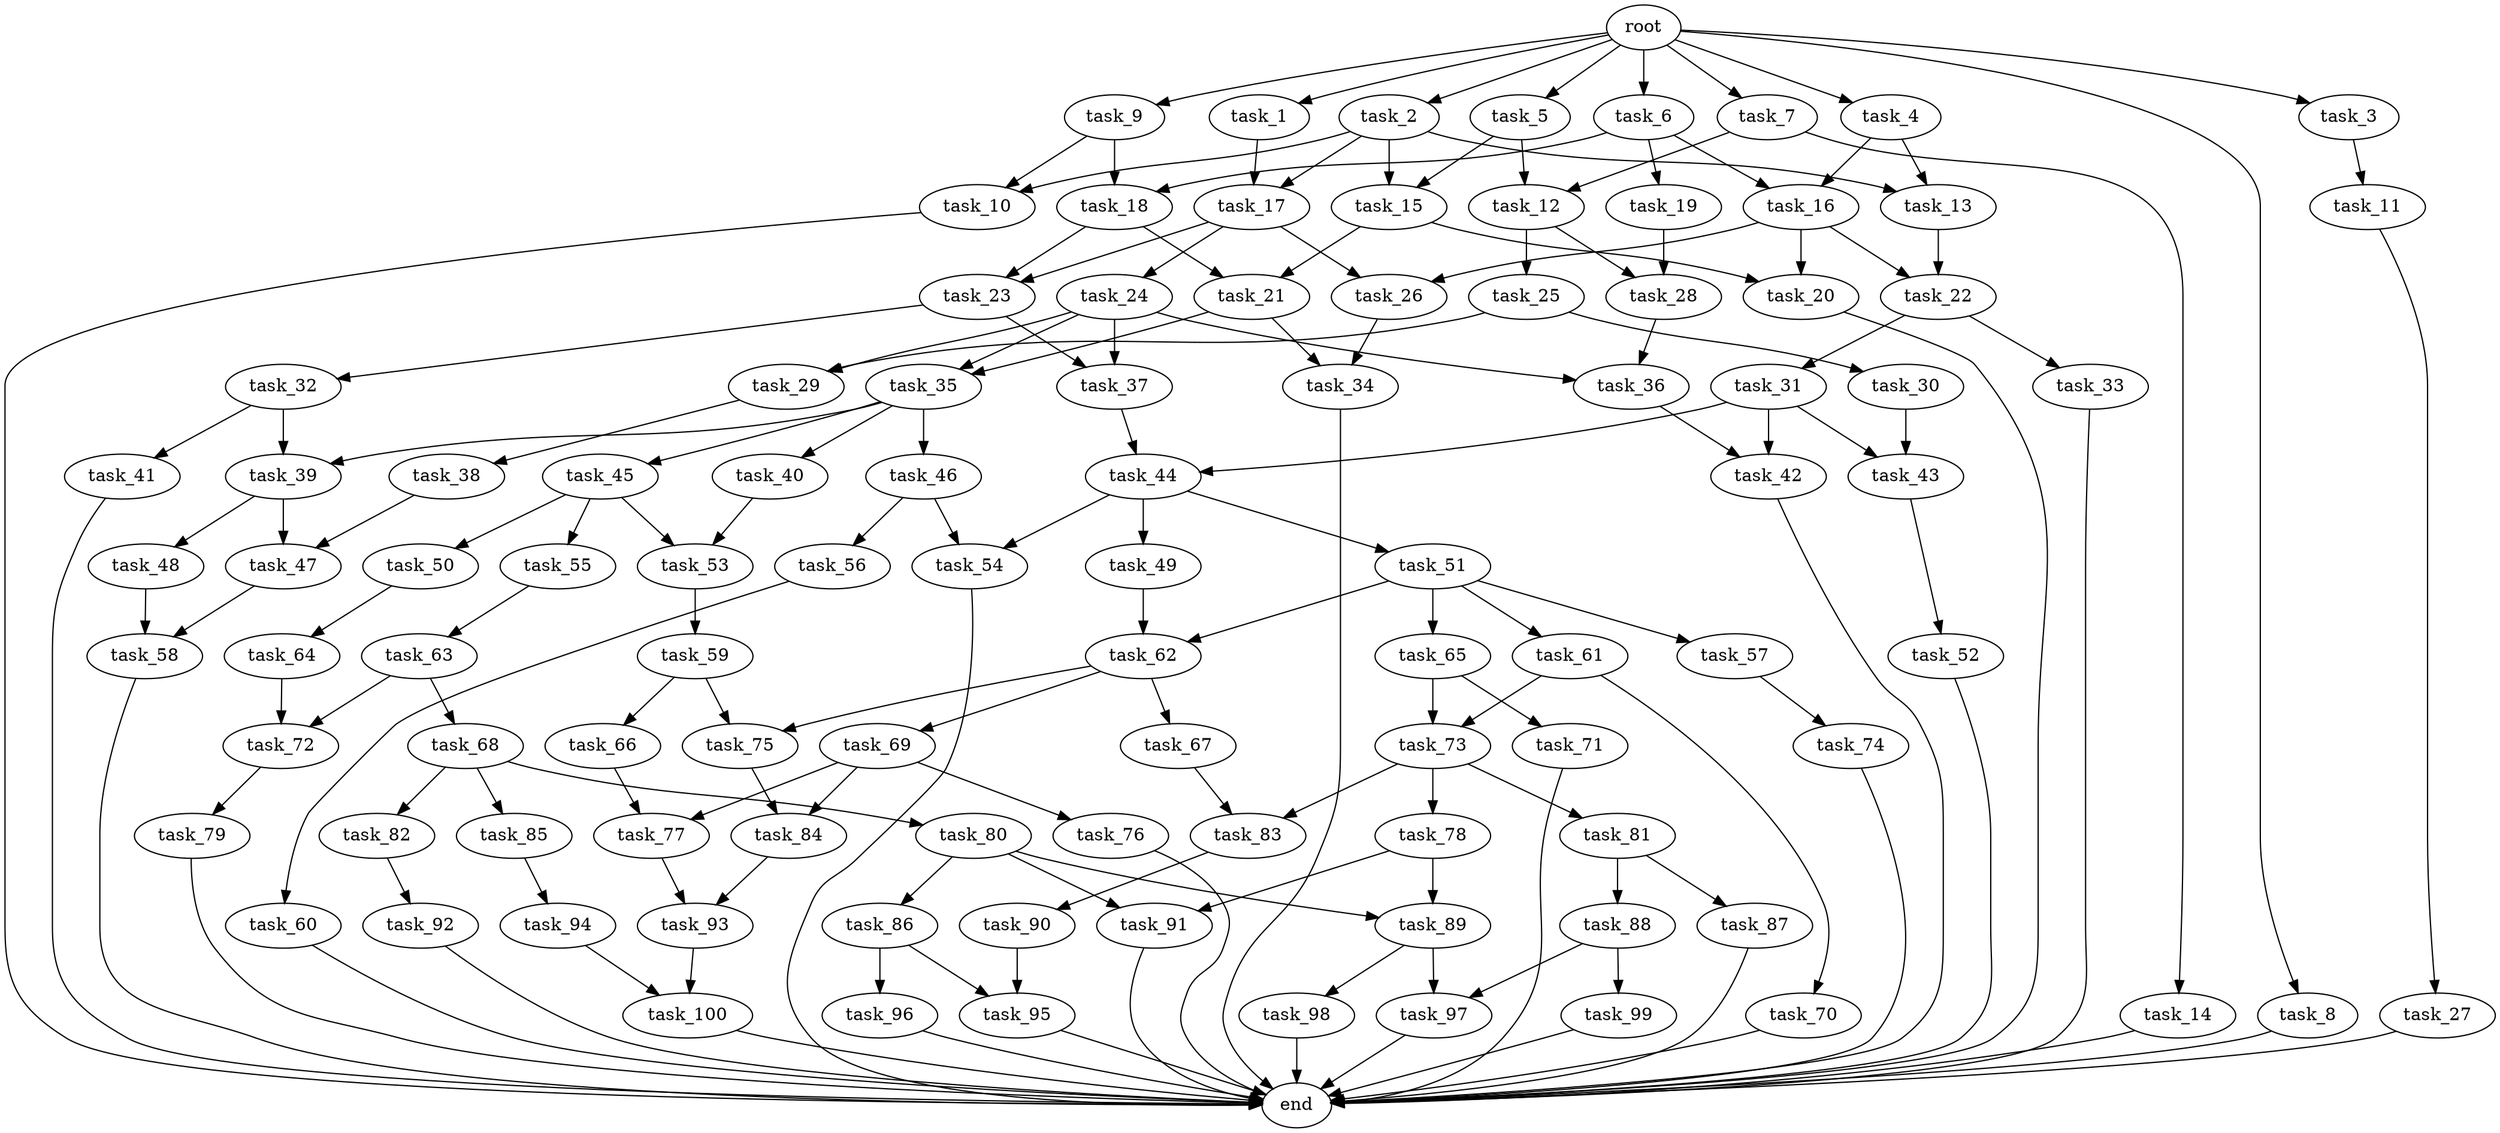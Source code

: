 digraph G {
  task_19 [size="1.742648e+09"];
  task_53 [size="4.161938e+09"];
  task_69 [size="1.253488e+09"];
  task_25 [size="6.589892e+08"];
  task_51 [size="4.095004e+09"];
  task_61 [size="2.373418e+08"];
  task_72 [size="3.423902e+09"];
  task_59 [size="2.443613e+09"];
  task_6 [size="8.216325e+08"];
  root [size="0.000000e+00"];
  task_3 [size="2.312046e+09"];
  task_60 [size="2.290357e+09"];
  task_76 [size="2.361191e+09"];
  task_48 [size="1.315846e+09"];
  task_84 [size="3.986685e+09"];
  task_86 [size="1.399163e+09"];
  task_11 [size="3.843146e+09"];
  task_54 [size="3.277982e+09"];
  task_36 [size="1.747512e+09"];
  task_97 [size="2.627613e+08"];
  task_58 [size="1.650009e+09"];
  task_62 [size="6.162006e+08"];
  task_57 [size="4.133697e+09"];
  task_22 [size="2.773521e+09"];
  task_28 [size="8.300609e+08"];
  task_41 [size="4.043248e+09"];
  task_78 [size="2.930540e+08"];
  task_47 [size="4.495630e+09"];
  task_43 [size="2.616638e+09"];
  task_94 [size="3.520247e+09"];
  task_9 [size="2.925381e+09"];
  task_68 [size="2.121275e+09"];
  task_70 [size="4.108106e+09"];
  task_23 [size="4.738396e+09"];
  task_88 [size="1.554854e+08"];
  task_8 [size="1.006698e+09"];
  task_87 [size="4.538167e+09"];
  task_35 [size="3.163413e+09"];
  task_42 [size="4.456190e+09"];
  end [size="0.000000e+00"];
  task_63 [size="4.995063e+09"];
  task_45 [size="4.048483e+09"];
  task_17 [size="2.127032e+09"];
  task_7 [size="2.844423e+09"];
  task_13 [size="1.508414e+09"];
  task_1 [size="2.610665e+09"];
  task_100 [size="4.133956e+09"];
  task_89 [size="2.011813e+09"];
  task_83 [size="2.562621e+09"];
  task_74 [size="1.096265e+09"];
  task_90 [size="3.427286e+09"];
  task_34 [size="2.437055e+09"];
  task_85 [size="1.492211e+09"];
  task_98 [size="2.871128e+09"];
  task_67 [size="4.805006e+09"];
  task_21 [size="2.435251e+09"];
  task_82 [size="3.531414e+09"];
  task_20 [size="1.714227e+09"];
  task_52 [size="3.116864e+09"];
  task_50 [size="4.324956e+09"];
  task_31 [size="2.968532e+09"];
  task_93 [size="9.069018e+08"];
  task_79 [size="2.206476e+09"];
  task_15 [size="6.321539e+08"];
  task_96 [size="4.847709e+08"];
  task_5 [size="1.518745e+09"];
  task_12 [size="3.106382e+09"];
  task_32 [size="4.909071e+09"];
  task_4 [size="3.532930e+09"];
  task_44 [size="2.483327e+08"];
  task_16 [size="1.331828e+09"];
  task_92 [size="1.393877e+09"];
  task_18 [size="3.389050e+09"];
  task_80 [size="4.087124e+09"];
  task_37 [size="4.528267e+09"];
  task_71 [size="2.672950e+09"];
  task_24 [size="4.605412e+09"];
  task_64 [size="2.033927e+08"];
  task_26 [size="2.380187e+08"];
  task_81 [size="2.966875e+08"];
  task_66 [size="3.273865e+09"];
  task_56 [size="7.122733e+08"];
  task_33 [size="3.221618e+09"];
  task_77 [size="4.928221e+09"];
  task_14 [size="1.569768e+09"];
  task_65 [size="9.919548e+07"];
  task_99 [size="7.762331e+08"];
  task_29 [size="1.593110e+09"];
  task_73 [size="1.370537e+09"];
  task_49 [size="4.811037e+09"];
  task_30 [size="2.002488e+09"];
  task_55 [size="1.846733e+08"];
  task_75 [size="5.626887e+08"];
  task_46 [size="2.372117e+08"];
  task_27 [size="1.134304e+09"];
  task_39 [size="1.745350e+09"];
  task_38 [size="3.526270e+09"];
  task_2 [size="6.295503e+08"];
  task_91 [size="2.383877e+08"];
  task_95 [size="2.291688e+09"];
  task_40 [size="2.634975e+09"];
  task_10 [size="1.758135e+09"];

  task_19 -> task_28 [size="3.485297e+08"];
  task_53 -> task_59 [size="4.161938e+08"];
  task_69 -> task_77 [size="2.506977e+08"];
  task_69 -> task_84 [size="2.506977e+08"];
  task_69 -> task_76 [size="2.506977e+08"];
  task_25 -> task_30 [size="1.317978e+08"];
  task_25 -> task_29 [size="1.317978e+08"];
  task_51 -> task_65 [size="8.190009e+08"];
  task_51 -> task_61 [size="8.190009e+08"];
  task_51 -> task_57 [size="8.190009e+08"];
  task_51 -> task_62 [size="8.190009e+08"];
  task_61 -> task_70 [size="4.746836e+07"];
  task_61 -> task_73 [size="4.746836e+07"];
  task_72 -> task_79 [size="3.423902e+08"];
  task_59 -> task_75 [size="4.887226e+08"];
  task_59 -> task_66 [size="4.887226e+08"];
  task_6 -> task_19 [size="1.643265e+08"];
  task_6 -> task_18 [size="1.643265e+08"];
  task_6 -> task_16 [size="1.643265e+08"];
  root -> task_2 [size="1.000000e-12"];
  root -> task_4 [size="1.000000e-12"];
  root -> task_5 [size="1.000000e-12"];
  root -> task_3 [size="1.000000e-12"];
  root -> task_8 [size="1.000000e-12"];
  root -> task_9 [size="1.000000e-12"];
  root -> task_7 [size="1.000000e-12"];
  root -> task_6 [size="1.000000e-12"];
  root -> task_1 [size="1.000000e-12"];
  task_3 -> task_11 [size="4.624093e+08"];
  task_60 -> end [size="1.000000e-12"];
  task_76 -> end [size="1.000000e-12"];
  task_48 -> task_58 [size="2.631692e+08"];
  task_84 -> task_93 [size="3.986685e+08"];
  task_86 -> task_96 [size="2.798327e+08"];
  task_86 -> task_95 [size="2.798327e+08"];
  task_11 -> task_27 [size="7.686293e+08"];
  task_54 -> end [size="1.000000e-12"];
  task_36 -> task_42 [size="1.747512e+08"];
  task_97 -> end [size="1.000000e-12"];
  task_58 -> end [size="1.000000e-12"];
  task_62 -> task_67 [size="6.162006e+07"];
  task_62 -> task_69 [size="6.162006e+07"];
  task_62 -> task_75 [size="6.162006e+07"];
  task_57 -> task_74 [size="8.267394e+08"];
  task_22 -> task_31 [size="2.773521e+08"];
  task_22 -> task_33 [size="2.773521e+08"];
  task_28 -> task_36 [size="8.300609e+07"];
  task_41 -> end [size="1.000000e-12"];
  task_78 -> task_91 [size="5.861080e+07"];
  task_78 -> task_89 [size="5.861080e+07"];
  task_47 -> task_58 [size="4.495630e+08"];
  task_43 -> task_52 [size="2.616638e+08"];
  task_94 -> task_100 [size="7.040494e+08"];
  task_9 -> task_18 [size="5.850762e+08"];
  task_9 -> task_10 [size="5.850762e+08"];
  task_68 -> task_85 [size="4.242549e+08"];
  task_68 -> task_80 [size="4.242549e+08"];
  task_68 -> task_82 [size="4.242549e+08"];
  task_70 -> end [size="1.000000e-12"];
  task_23 -> task_37 [size="4.738396e+08"];
  task_23 -> task_32 [size="4.738396e+08"];
  task_88 -> task_99 [size="3.109707e+07"];
  task_88 -> task_97 [size="3.109707e+07"];
  task_8 -> end [size="1.000000e-12"];
  task_87 -> end [size="1.000000e-12"];
  task_35 -> task_45 [size="3.163413e+08"];
  task_35 -> task_40 [size="3.163413e+08"];
  task_35 -> task_46 [size="3.163413e+08"];
  task_35 -> task_39 [size="3.163413e+08"];
  task_42 -> end [size="1.000000e-12"];
  task_63 -> task_72 [size="9.990126e+08"];
  task_63 -> task_68 [size="9.990126e+08"];
  task_45 -> task_50 [size="8.096966e+08"];
  task_45 -> task_53 [size="8.096966e+08"];
  task_45 -> task_55 [size="8.096966e+08"];
  task_17 -> task_23 [size="2.127032e+08"];
  task_17 -> task_24 [size="2.127032e+08"];
  task_17 -> task_26 [size="2.127032e+08"];
  task_7 -> task_12 [size="5.688846e+08"];
  task_7 -> task_14 [size="5.688846e+08"];
  task_13 -> task_22 [size="1.508414e+08"];
  task_1 -> task_17 [size="5.221329e+08"];
  task_100 -> end [size="1.000000e-12"];
  task_89 -> task_98 [size="2.011813e+08"];
  task_89 -> task_97 [size="2.011813e+08"];
  task_83 -> task_90 [size="2.562621e+08"];
  task_74 -> end [size="1.000000e-12"];
  task_90 -> task_95 [size="6.854572e+08"];
  task_34 -> end [size="1.000000e-12"];
  task_85 -> task_94 [size="2.984422e+08"];
  task_98 -> end [size="1.000000e-12"];
  task_67 -> task_83 [size="9.610012e+08"];
  task_21 -> task_34 [size="2.435251e+08"];
  task_21 -> task_35 [size="2.435251e+08"];
  task_82 -> task_92 [size="7.062828e+08"];
  task_20 -> end [size="1.000000e-12"];
  task_52 -> end [size="1.000000e-12"];
  task_50 -> task_64 [size="8.649911e+08"];
  task_31 -> task_43 [size="5.937064e+08"];
  task_31 -> task_42 [size="5.937064e+08"];
  task_31 -> task_44 [size="5.937064e+08"];
  task_93 -> task_100 [size="9.069018e+07"];
  task_79 -> end [size="1.000000e-12"];
  task_15 -> task_21 [size="6.321539e+07"];
  task_15 -> task_20 [size="6.321539e+07"];
  task_96 -> end [size="1.000000e-12"];
  task_5 -> task_12 [size="3.037491e+08"];
  task_5 -> task_15 [size="3.037491e+08"];
  task_12 -> task_25 [size="3.106382e+08"];
  task_12 -> task_28 [size="3.106382e+08"];
  task_32 -> task_39 [size="9.818142e+08"];
  task_32 -> task_41 [size="9.818142e+08"];
  task_4 -> task_16 [size="7.065860e+08"];
  task_4 -> task_13 [size="7.065860e+08"];
  task_44 -> task_49 [size="2.483327e+07"];
  task_44 -> task_54 [size="2.483327e+07"];
  task_44 -> task_51 [size="2.483327e+07"];
  task_16 -> task_20 [size="1.331828e+08"];
  task_16 -> task_22 [size="1.331828e+08"];
  task_16 -> task_26 [size="1.331828e+08"];
  task_92 -> end [size="1.000000e-12"];
  task_18 -> task_21 [size="3.389050e+08"];
  task_18 -> task_23 [size="3.389050e+08"];
  task_80 -> task_86 [size="8.174248e+08"];
  task_80 -> task_91 [size="8.174248e+08"];
  task_80 -> task_89 [size="8.174248e+08"];
  task_37 -> task_44 [size="4.528267e+08"];
  task_71 -> end [size="1.000000e-12"];
  task_24 -> task_37 [size="9.210825e+08"];
  task_24 -> task_29 [size="9.210825e+08"];
  task_24 -> task_36 [size="9.210825e+08"];
  task_24 -> task_35 [size="9.210825e+08"];
  task_64 -> task_72 [size="4.067854e+07"];
  task_26 -> task_34 [size="2.380187e+07"];
  task_81 -> task_88 [size="5.933751e+07"];
  task_81 -> task_87 [size="5.933751e+07"];
  task_66 -> task_77 [size="6.547729e+08"];
  task_56 -> task_60 [size="1.424547e+08"];
  task_33 -> end [size="1.000000e-12"];
  task_77 -> task_93 [size="4.928221e+08"];
  task_14 -> end [size="1.000000e-12"];
  task_65 -> task_73 [size="1.983910e+07"];
  task_65 -> task_71 [size="1.983910e+07"];
  task_99 -> end [size="1.000000e-12"];
  task_29 -> task_38 [size="1.593110e+08"];
  task_73 -> task_78 [size="1.370537e+08"];
  task_73 -> task_81 [size="1.370537e+08"];
  task_73 -> task_83 [size="1.370537e+08"];
  task_49 -> task_62 [size="9.622074e+08"];
  task_30 -> task_43 [size="4.004976e+08"];
  task_55 -> task_63 [size="3.693465e+07"];
  task_75 -> task_84 [size="5.626887e+07"];
  task_46 -> task_54 [size="4.744234e+07"];
  task_46 -> task_56 [size="4.744234e+07"];
  task_27 -> end [size="1.000000e-12"];
  task_39 -> task_47 [size="1.745350e+08"];
  task_39 -> task_48 [size="1.745350e+08"];
  task_38 -> task_47 [size="7.052540e+08"];
  task_2 -> task_17 [size="1.259101e+08"];
  task_2 -> task_10 [size="1.259101e+08"];
  task_2 -> task_13 [size="1.259101e+08"];
  task_2 -> task_15 [size="1.259101e+08"];
  task_91 -> end [size="1.000000e-12"];
  task_95 -> end [size="1.000000e-12"];
  task_40 -> task_53 [size="5.269950e+08"];
  task_10 -> end [size="1.000000e-12"];
}
